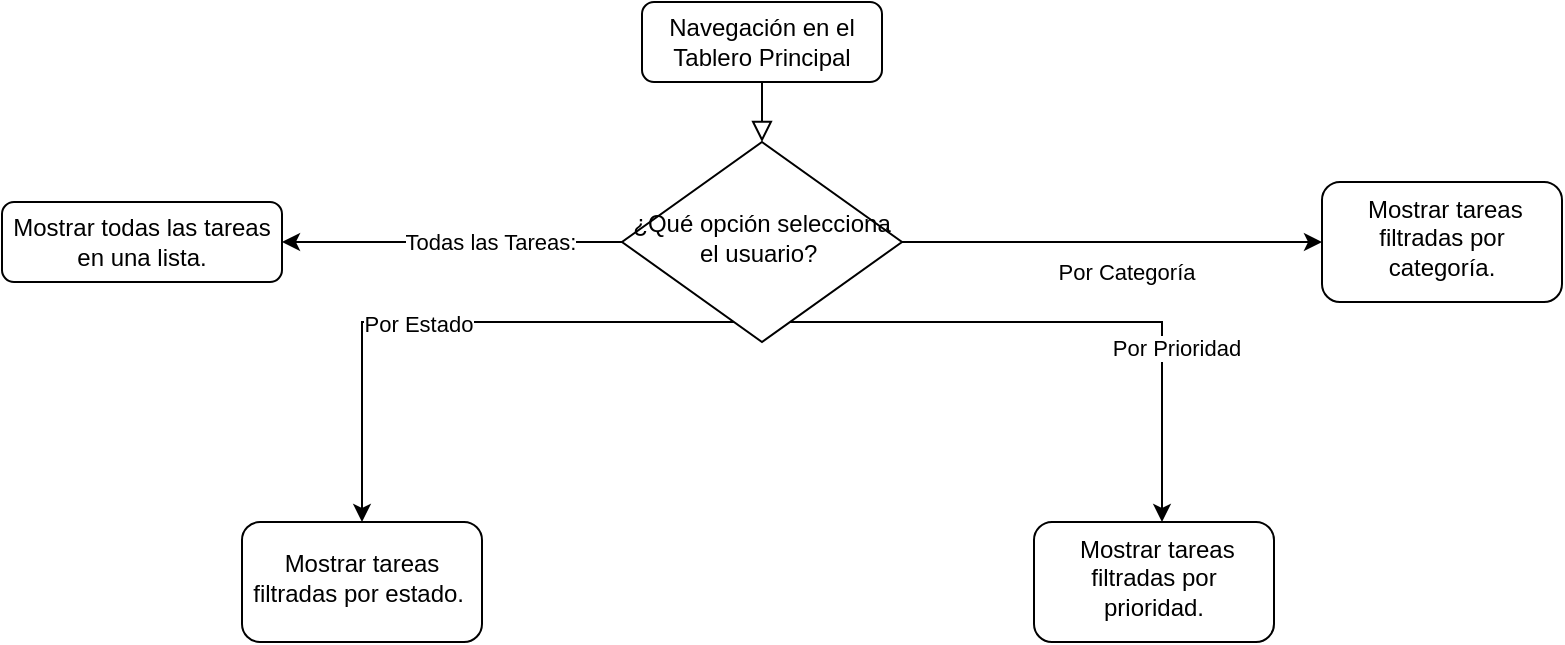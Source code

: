 <mxfile version="24.7.8" pages="5">
  <diagram id="C5RBs43oDa-KdzZeNtuy" name="Page-1">
    <mxGraphModel dx="1440" dy="927" grid="1" gridSize="10" guides="1" tooltips="1" connect="1" arrows="1" fold="1" page="1" pageScale="1" pageWidth="827" pageHeight="1169" math="0" shadow="0">
      <root>
        <mxCell id="WIyWlLk6GJQsqaUBKTNV-0" />
        <mxCell id="WIyWlLk6GJQsqaUBKTNV-1" parent="WIyWlLk6GJQsqaUBKTNV-0" />
        <mxCell id="WIyWlLk6GJQsqaUBKTNV-2" value="" style="rounded=0;html=1;jettySize=auto;orthogonalLoop=1;fontSize=11;endArrow=block;endFill=0;endSize=8;strokeWidth=1;shadow=0;labelBackgroundColor=none;edgeStyle=orthogonalEdgeStyle;" parent="WIyWlLk6GJQsqaUBKTNV-1" source="WIyWlLk6GJQsqaUBKTNV-3" target="WIyWlLk6GJQsqaUBKTNV-6" edge="1">
          <mxGeometry relative="1" as="geometry" />
        </mxCell>
        <mxCell id="WIyWlLk6GJQsqaUBKTNV-3" value="Navegación en el Tablero Principal " style="rounded=1;whiteSpace=wrap;html=1;fontSize=12;glass=0;strokeWidth=1;shadow=0;" parent="WIyWlLk6GJQsqaUBKTNV-1" vertex="1">
          <mxGeometry x="344" y="10" width="120" height="40" as="geometry" />
        </mxCell>
        <mxCell id="JY0a9RqlpK3MTeWohItq-2" value="Por Categoría" style="edgeStyle=orthogonalEdgeStyle;rounded=0;orthogonalLoop=1;jettySize=auto;html=1;exitX=1;exitY=0.5;exitDx=0;exitDy=0;" edge="1" parent="WIyWlLk6GJQsqaUBKTNV-1" source="WIyWlLk6GJQsqaUBKTNV-6" target="JY0a9RqlpK3MTeWohItq-1">
          <mxGeometry x="0.064" y="-15" relative="1" as="geometry">
            <Array as="points" />
            <mxPoint as="offset" />
          </mxGeometry>
        </mxCell>
        <mxCell id="JY0a9RqlpK3MTeWohItq-5" value="" style="edgeStyle=orthogonalEdgeStyle;rounded=0;orthogonalLoop=1;jettySize=auto;html=1;" edge="1" parent="WIyWlLk6GJQsqaUBKTNV-1" source="WIyWlLk6GJQsqaUBKTNV-6" target="JY0a9RqlpK3MTeWohItq-4">
          <mxGeometry relative="1" as="geometry">
            <Array as="points">
              <mxPoint x="604" y="170" />
            </Array>
          </mxGeometry>
        </mxCell>
        <mxCell id="JY0a9RqlpK3MTeWohItq-8" value="Por Prioridad" style="edgeLabel;html=1;align=center;verticalAlign=middle;resizable=0;points=[];" vertex="1" connectable="0" parent="JY0a9RqlpK3MTeWohItq-5">
          <mxGeometry x="0.317" relative="1" as="geometry">
            <mxPoint x="7" y="10" as="offset" />
          </mxGeometry>
        </mxCell>
        <mxCell id="JY0a9RqlpK3MTeWohItq-10" value="" style="edgeStyle=orthogonalEdgeStyle;rounded=0;orthogonalLoop=1;jettySize=auto;html=1;" edge="1" parent="WIyWlLk6GJQsqaUBKTNV-1" source="WIyWlLk6GJQsqaUBKTNV-6" target="JY0a9RqlpK3MTeWohItq-9">
          <mxGeometry relative="1" as="geometry">
            <Array as="points">
              <mxPoint x="204" y="170" />
            </Array>
          </mxGeometry>
        </mxCell>
        <mxCell id="JY0a9RqlpK3MTeWohItq-11" value="Por Estado" style="edgeLabel;html=1;align=center;verticalAlign=middle;resizable=0;points=[];" vertex="1" connectable="0" parent="JY0a9RqlpK3MTeWohItq-10">
          <mxGeometry x="0.107" y="1" relative="1" as="geometry">
            <mxPoint as="offset" />
          </mxGeometry>
        </mxCell>
        <mxCell id="JY0a9RqlpK3MTeWohItq-12" style="edgeStyle=orthogonalEdgeStyle;rounded=0;orthogonalLoop=1;jettySize=auto;html=1;exitX=0;exitY=0.5;exitDx=0;exitDy=0;" edge="1" parent="WIyWlLk6GJQsqaUBKTNV-1" source="WIyWlLk6GJQsqaUBKTNV-6" target="WIyWlLk6GJQsqaUBKTNV-11">
          <mxGeometry relative="1" as="geometry" />
        </mxCell>
        <mxCell id="JY0a9RqlpK3MTeWohItq-13" value="Todas las Tareas:" style="edgeLabel;html=1;align=center;verticalAlign=middle;resizable=0;points=[];" vertex="1" connectable="0" parent="JY0a9RqlpK3MTeWohItq-12">
          <mxGeometry x="-0.222" relative="1" as="geometry">
            <mxPoint as="offset" />
          </mxGeometry>
        </mxCell>
        <mxCell id="WIyWlLk6GJQsqaUBKTNV-6" value="¿Qué opción selecciona el usuario?&amp;nbsp;" style="rhombus;whiteSpace=wrap;html=1;shadow=0;fontFamily=Helvetica;fontSize=12;align=center;strokeWidth=1;spacing=6;spacingTop=-4;" parent="WIyWlLk6GJQsqaUBKTNV-1" vertex="1">
          <mxGeometry x="334" y="80" width="140" height="100" as="geometry" />
        </mxCell>
        <mxCell id="WIyWlLk6GJQsqaUBKTNV-11" value="Mostrar todas las tareas en una lista." style="rounded=1;whiteSpace=wrap;html=1;fontSize=12;glass=0;strokeWidth=1;shadow=0;" parent="WIyWlLk6GJQsqaUBKTNV-1" vertex="1">
          <mxGeometry x="24" y="110" width="140" height="40" as="geometry" />
        </mxCell>
        <mxCell id="JY0a9RqlpK3MTeWohItq-1" value="&amp;nbsp;Mostrar tareas filtradas por categoría." style="rounded=1;whiteSpace=wrap;html=1;shadow=0;strokeWidth=1;spacing=6;spacingTop=-4;" vertex="1" parent="WIyWlLk6GJQsqaUBKTNV-1">
          <mxGeometry x="684" y="100" width="120" height="60" as="geometry" />
        </mxCell>
        <mxCell id="JY0a9RqlpK3MTeWohItq-4" value="&amp;nbsp;Mostrar tareas filtradas por prioridad." style="rounded=1;whiteSpace=wrap;html=1;shadow=0;strokeWidth=1;spacing=6;spacingTop=-4;" vertex="1" parent="WIyWlLk6GJQsqaUBKTNV-1">
          <mxGeometry x="540" y="270" width="120" height="60" as="geometry" />
        </mxCell>
        <mxCell id="JY0a9RqlpK3MTeWohItq-9" value="Mostrar tareas filtradas por estado.&amp;nbsp;" style="rounded=1;whiteSpace=wrap;html=1;shadow=0;strokeWidth=1;spacing=6;spacingTop=-4;" vertex="1" parent="WIyWlLk6GJQsqaUBKTNV-1">
          <mxGeometry x="144" y="270" width="120" height="60" as="geometry" />
        </mxCell>
      </root>
    </mxGraphModel>
  </diagram>
  <diagram id="N8RolHgiki_S_KIAQ519" name="Página-2">
    <mxGraphModel dx="864" dy="556" grid="1" gridSize="10" guides="1" tooltips="1" connect="1" arrows="1" fold="1" page="1" pageScale="1" pageWidth="827" pageHeight="1169" math="0" shadow="0">
      <root>
        <mxCell id="0" />
        <mxCell id="1" parent="0" />
        <mxCell id="rTs44Ln9CXvjNG292R7C-1" value="" style="edgeStyle=orthogonalEdgeStyle;rounded=0;orthogonalLoop=1;jettySize=auto;html=1;" edge="1" parent="1" source="rTs44Ln9CXvjNG292R7C-2">
          <mxGeometry relative="1" as="geometry">
            <mxPoint x="414" y="160" as="targetPoint" />
          </mxGeometry>
        </mxCell>
        <mxCell id="rTs44Ln9CXvjNG292R7C-2" value="Creación y Edición de Tareas" style="rounded=1;whiteSpace=wrap;html=1;" vertex="1" parent="1">
          <mxGeometry x="354" y="60" width="120" height="60" as="geometry" />
        </mxCell>
        <mxCell id="rTs44Ln9CXvjNG292R7C-3" value="" style="edgeStyle=orthogonalEdgeStyle;rounded=0;orthogonalLoop=1;jettySize=auto;html=1;exitX=0.5;exitY=1;exitDx=0;exitDy=0;" edge="1" parent="1" source="rTs44Ln9CXvjNG292R7C-13" target="rTs44Ln9CXvjNG292R7C-8">
          <mxGeometry relative="1" as="geometry">
            <mxPoint x="414" y="270" as="sourcePoint" />
          </mxGeometry>
        </mxCell>
        <mxCell id="rTs44Ln9CXvjNG292R7C-4" value="" style="edgeStyle=orthogonalEdgeStyle;rounded=0;orthogonalLoop=1;jettySize=auto;html=1;entryX=0;entryY=0.5;entryDx=0;entryDy=0;" edge="1" parent="1" source="rTs44Ln9CXvjNG292R7C-8" target="rTs44Ln9CXvjNG292R7C-12">
          <mxGeometry relative="1" as="geometry">
            <mxPoint x="584" y="370" as="targetPoint" />
          </mxGeometry>
        </mxCell>
        <mxCell id="rTs44Ln9CXvjNG292R7C-5" value="Nueva Tarea" style="edgeLabel;html=1;align=center;verticalAlign=middle;resizable=0;points=[];" vertex="1" connectable="0" parent="rTs44Ln9CXvjNG292R7C-4">
          <mxGeometry x="-0.056" relative="1" as="geometry">
            <mxPoint as="offset" />
          </mxGeometry>
        </mxCell>
        <mxCell id="rTs44Ln9CXvjNG292R7C-6" value="" style="edgeStyle=orthogonalEdgeStyle;rounded=0;orthogonalLoop=1;jettySize=auto;html=1;entryX=1;entryY=0.5;entryDx=0;entryDy=0;" edge="1" parent="1" source="rTs44Ln9CXvjNG292R7C-8" target="rTs44Ln9CXvjNG292R7C-11">
          <mxGeometry relative="1" as="geometry">
            <mxPoint x="244" y="370" as="targetPoint" />
          </mxGeometry>
        </mxCell>
        <mxCell id="rTs44Ln9CXvjNG292R7C-7" value="Tarea Existente" style="edgeLabel;html=1;align=center;verticalAlign=middle;resizable=0;points=[];" vertex="1" connectable="0" parent="rTs44Ln9CXvjNG292R7C-6">
          <mxGeometry x="-0.2" relative="1" as="geometry">
            <mxPoint x="-8" as="offset" />
          </mxGeometry>
        </mxCell>
        <mxCell id="rTs44Ln9CXvjNG292R7C-8" value="&amp;nbsp;¿Tarea existente o nueva?&amp;nbsp;" style="rhombus;whiteSpace=wrap;html=1;rounded=1;" vertex="1" parent="1">
          <mxGeometry x="374" y="330" width="80" height="80" as="geometry" />
        </mxCell>
        <mxCell id="rTs44Ln9CXvjNG292R7C-9" value="" style="edgeStyle=orthogonalEdgeStyle;rounded=0;orthogonalLoop=1;jettySize=auto;html=1;exitX=0.5;exitY=1;exitDx=0;exitDy=0;entryX=1;entryY=0.5;entryDx=0;entryDy=0;" edge="1" parent="1" source="rTs44Ln9CXvjNG292R7C-12" target="rTs44Ln9CXvjNG292R7C-15">
          <mxGeometry relative="1" as="geometry">
            <mxPoint x="654" y="400" as="sourcePoint" />
            <mxPoint x="474" y="540" as="targetPoint" />
            <Array as="points">
              <mxPoint x="644" y="540" />
            </Array>
          </mxGeometry>
        </mxCell>
        <mxCell id="rTs44Ln9CXvjNG292R7C-10" style="edgeStyle=orthogonalEdgeStyle;rounded=0;orthogonalLoop=1;jettySize=auto;html=1;exitX=0.5;exitY=1;exitDx=0;exitDy=0;entryX=0;entryY=0.5;entryDx=0;entryDy=0;" edge="1" parent="1" source="rTs44Ln9CXvjNG292R7C-11" target="rTs44Ln9CXvjNG292R7C-15">
          <mxGeometry relative="1" as="geometry" />
        </mxCell>
        <mxCell id="rTs44Ln9CXvjNG292R7C-11" value="&amp;nbsp;Mostrar formulario de Edición de Tarea con&lt;br&gt;detalles prellenados." style="rounded=1;whiteSpace=wrap;html=1;absoluteArcSize=1;arcSize=14;strokeWidth=2;" vertex="1" parent="1">
          <mxGeometry x="134" y="320" width="100" height="100" as="geometry" />
        </mxCell>
        <mxCell id="rTs44Ln9CXvjNG292R7C-12" value="Mostrar formulario de Creación de Tarea" style="rounded=1;whiteSpace=wrap;html=1;absoluteArcSize=1;arcSize=14;strokeWidth=2;" vertex="1" parent="1">
          <mxGeometry x="594" y="320" width="100" height="100" as="geometry" />
        </mxCell>
        <mxCell id="rTs44Ln9CXvjNG292R7C-13" value="&amp;nbsp;El usuario selecciona Agregar Nueva Tarea o Editar una&lt;br&gt;Tarea Existente." style="rounded=1;whiteSpace=wrap;html=1;absoluteArcSize=1;arcSize=14;strokeWidth=2;" vertex="1" parent="1">
          <mxGeometry x="364" y="165" width="100" height="100" as="geometry" />
        </mxCell>
        <mxCell id="rTs44Ln9CXvjNG292R7C-14" value="" style="edgeStyle=orthogonalEdgeStyle;rounded=0;orthogonalLoop=1;jettySize=auto;html=1;" edge="1" parent="1" source="rTs44Ln9CXvjNG292R7C-15" target="rTs44Ln9CXvjNG292R7C-18">
          <mxGeometry relative="1" as="geometry" />
        </mxCell>
        <mxCell id="rTs44Ln9CXvjNG292R7C-15" value=" El usuario introduce la información y guarda. " style="rounded=1;whiteSpace=wrap;html=1;absoluteArcSize=1;arcSize=14;strokeWidth=2;" vertex="1" parent="1">
          <mxGeometry x="364" y="490" width="100" height="100" as="geometry" />
        </mxCell>
        <mxCell id="rTs44Ln9CXvjNG292R7C-16" style="edgeStyle=orthogonalEdgeStyle;rounded=0;orthogonalLoop=1;jettySize=auto;html=1;exitX=1;exitY=0.5;exitDx=0;exitDy=0;entryX=0.5;entryY=0;entryDx=0;entryDy=0;" edge="1" parent="1" source="rTs44Ln9CXvjNG292R7C-18" target="rTs44Ln9CXvjNG292R7C-19">
          <mxGeometry relative="1" as="geometry" />
        </mxCell>
        <mxCell id="rTs44Ln9CXvjNG292R7C-17" value="Si" style="edgeLabel;html=1;align=center;verticalAlign=middle;resizable=0;points=[];" vertex="1" connectable="0" parent="rTs44Ln9CXvjNG292R7C-16">
          <mxGeometry x="-0.181" y="2" relative="1" as="geometry">
            <mxPoint as="offset" />
          </mxGeometry>
        </mxCell>
        <mxCell id="rTs44Ln9CXvjNG292R7C-18" value="&amp;nbsp;¿Datos completos y válidos?" style="rhombus;whiteSpace=wrap;html=1;rounded=1;arcSize=14;strokeWidth=2;" vertex="1" parent="1">
          <mxGeometry x="374" y="670" width="80" height="80" as="geometry" />
        </mxCell>
        <mxCell id="rTs44Ln9CXvjNG292R7C-19" value="&amp;nbsp;Guardar cambios y redirigir al Tablero Principal.&amp;nbsp;" style="shape=internalStorage;whiteSpace=wrap;html=1;dx=15;dy=15;rounded=1;arcSize=8;strokeWidth=2;" vertex="1" parent="1">
          <mxGeometry x="540" y="780" width="70" height="70" as="geometry" />
        </mxCell>
        <mxCell id="rTs44Ln9CXvjNG292R7C-20" value="Mostrar mensaje de error" style="strokeWidth=2;html=1;shape=mxgraph.flowchart.display;whiteSpace=wrap;" vertex="1" parent="1">
          <mxGeometry x="234" y="785" width="100" height="60" as="geometry" />
        </mxCell>
        <mxCell id="rTs44Ln9CXvjNG292R7C-21" style="edgeStyle=orthogonalEdgeStyle;rounded=0;orthogonalLoop=1;jettySize=auto;html=1;exitX=0;exitY=0.5;exitDx=0;exitDy=0;entryX=0.5;entryY=0;entryDx=0;entryDy=0;entryPerimeter=0;" edge="1" parent="1" source="rTs44Ln9CXvjNG292R7C-18" target="rTs44Ln9CXvjNG292R7C-20">
          <mxGeometry relative="1" as="geometry" />
        </mxCell>
        <mxCell id="rTs44Ln9CXvjNG292R7C-22" value="No" style="edgeLabel;html=1;align=center;verticalAlign=middle;resizable=0;points=[];" vertex="1" connectable="0" parent="rTs44Ln9CXvjNG292R7C-21">
          <mxGeometry x="-0.173" y="1" relative="1" as="geometry">
            <mxPoint as="offset" />
          </mxGeometry>
        </mxCell>
      </root>
    </mxGraphModel>
  </diagram>
  <diagram id="BLAowCxFJldY1aIBJ8S0" name="Página-3">
    <mxGraphModel dx="864" dy="556" grid="1" gridSize="10" guides="1" tooltips="1" connect="1" arrows="1" fold="1" page="1" pageScale="1" pageWidth="827" pageHeight="1169" math="0" shadow="0">
      <root>
        <mxCell id="0" />
        <mxCell id="1" parent="0" />
        <mxCell id="3AltisOn9w7fQXngbuW1-3" style="edgeStyle=orthogonalEdgeStyle;rounded=0;orthogonalLoop=1;jettySize=auto;html=1;exitX=0.5;exitY=1;exitDx=0;exitDy=0;entryX=0.5;entryY=0;entryDx=0;entryDy=0;" edge="1" parent="1" source="3AltisOn9w7fQXngbuW1-1" target="3AltisOn9w7fQXngbuW1-2">
          <mxGeometry relative="1" as="geometry" />
        </mxCell>
        <mxCell id="3AltisOn9w7fQXngbuW1-1" value="Visualización de Tareas en Diferentes Modos" style="whiteSpace=wrap;html=1;" vertex="1" parent="1">
          <mxGeometry x="310" y="140" width="120" height="60" as="geometry" />
        </mxCell>
        <mxCell id="3AltisOn9w7fQXngbuW1-5" value="" style="edgeStyle=orthogonalEdgeStyle;rounded=0;orthogonalLoop=1;jettySize=auto;html=1;" edge="1" parent="1" source="3AltisOn9w7fQXngbuW1-2" target="3AltisOn9w7fQXngbuW1-4">
          <mxGeometry relative="1" as="geometry" />
        </mxCell>
        <mxCell id="3AltisOn9w7fQXngbuW1-2" value="&amp;nbsp;El usuario selecciona una vista(por los filtros categoría, &lt;br/&gt;estado, prioridad)&amp;nbsp;" style="rounded=1;whiteSpace=wrap;html=1;absoluteArcSize=1;arcSize=14;strokeWidth=2;" vertex="1" parent="1">
          <mxGeometry x="320" y="270" width="100" height="100" as="geometry" />
        </mxCell>
        <mxCell id="3AltisOn9w7fQXngbuW1-7" value="" style="edgeStyle=orthogonalEdgeStyle;rounded=0;orthogonalLoop=1;jettySize=auto;html=1;" edge="1" parent="1" source="3AltisOn9w7fQXngbuW1-4" target="3AltisOn9w7fQXngbuW1-6">
          <mxGeometry relative="1" as="geometry" />
        </mxCell>
        <mxCell id="3AltisOn9w7fQXngbuW1-9" value="" style="edgeStyle=orthogonalEdgeStyle;rounded=0;orthogonalLoop=1;jettySize=auto;html=1;" edge="1" parent="1" source="3AltisOn9w7fQXngbuW1-4" target="3AltisOn9w7fQXngbuW1-8">
          <mxGeometry relative="1" as="geometry" />
        </mxCell>
        <mxCell id="3AltisOn9w7fQXngbuW1-11" value="" style="edgeStyle=orthogonalEdgeStyle;rounded=0;orthogonalLoop=1;jettySize=auto;html=1;" edge="1" parent="1" source="3AltisOn9w7fQXngbuW1-4" target="3AltisOn9w7fQXngbuW1-10">
          <mxGeometry relative="1" as="geometry" />
        </mxCell>
        <mxCell id="3AltisOn9w7fQXngbuW1-4" value="¿Qué vista selecciona el usuario?&amp;nbsp;&amp;nbsp;" style="rhombus;whiteSpace=wrap;html=1;rounded=1;arcSize=14;strokeWidth=2;" vertex="1" parent="1">
          <mxGeometry x="315" y="440" width="110" height="110" as="geometry" />
        </mxCell>
        <mxCell id="3AltisOn9w7fQXngbuW1-6" value="estado" style="whiteSpace=wrap;html=1;rounded=1;arcSize=14;strokeWidth=2;" vertex="1" parent="1">
          <mxGeometry x="580" y="465" width="120" height="60" as="geometry" />
        </mxCell>
        <mxCell id="3AltisOn9w7fQXngbuW1-8" value="&amp;nbsp;categoría" style="whiteSpace=wrap;html=1;rounded=1;arcSize=14;strokeWidth=2;" vertex="1" parent="1">
          <mxGeometry x="80" y="465" width="120" height="60" as="geometry" />
        </mxCell>
        <mxCell id="3AltisOn9w7fQXngbuW1-10" value="prioridad" style="whiteSpace=wrap;html=1;rounded=1;arcSize=14;strokeWidth=2;" vertex="1" parent="1">
          <mxGeometry x="310" y="655" width="120" height="60" as="geometry" />
        </mxCell>
      </root>
    </mxGraphModel>
  </diagram>
  <diagram id="ci-WJ1gxfPq1mFJISN3b" name="Página-4">
    <mxGraphModel dx="864" dy="556" grid="1" gridSize="10" guides="1" tooltips="1" connect="1" arrows="1" fold="1" page="1" pageScale="1" pageWidth="827" pageHeight="1169" math="0" shadow="0">
      <root>
        <mxCell id="0" />
        <mxCell id="1" parent="0" />
        <mxCell id="83z4oc8KCdQ6B7H55ypo-5" style="edgeStyle=orthogonalEdgeStyle;rounded=0;orthogonalLoop=1;jettySize=auto;html=1;exitX=0.5;exitY=1;exitDx=0;exitDy=0;" edge="1" parent="1" source="83z4oc8KCdQ6B7H55ypo-1" target="83z4oc8KCdQ6B7H55ypo-4">
          <mxGeometry relative="1" as="geometry" />
        </mxCell>
        <mxCell id="83z4oc8KCdQ6B7H55ypo-1" value="Gestión de Categorías" style="whiteSpace=wrap;html=1;" vertex="1" parent="1">
          <mxGeometry x="354" y="80" width="120" height="60" as="geometry" />
        </mxCell>
        <mxCell id="83z4oc8KCdQ6B7H55ypo-7" value="" style="edgeStyle=orthogonalEdgeStyle;rounded=0;orthogonalLoop=1;jettySize=auto;html=1;" edge="1" parent="1" source="83z4oc8KCdQ6B7H55ypo-4" target="83z4oc8KCdQ6B7H55ypo-6">
          <mxGeometry relative="1" as="geometry" />
        </mxCell>
        <mxCell id="83z4oc8KCdQ6B7H55ypo-4" value="&amp;nbsp;El usuario selecciona Gestión de Categorías.&amp;nbsp;" style="rounded=1;whiteSpace=wrap;html=1;absoluteArcSize=1;arcSize=14;strokeWidth=2;" vertex="1" parent="1">
          <mxGeometry x="364" y="230" width="100" height="100" as="geometry" />
        </mxCell>
        <mxCell id="83z4oc8KCdQ6B7H55ypo-6" value="&amp;nbsp;¿Qué desea hacer el usuario?" style="rhombus;whiteSpace=wrap;html=1;rounded=1;arcSize=14;strokeWidth=2;" vertex="1" parent="1">
          <mxGeometry x="356" y="420" width="116" height="110" as="geometry" />
        </mxCell>
        <mxCell id="83z4oc8KCdQ6B7H55ypo-21" style="edgeStyle=orthogonalEdgeStyle;rounded=0;orthogonalLoop=1;jettySize=auto;html=1;exitX=0.5;exitY=1;exitDx=0;exitDy=0;exitPerimeter=0;" edge="1" parent="1" source="83z4oc8KCdQ6B7H55ypo-8" target="83z4oc8KCdQ6B7H55ypo-20">
          <mxGeometry relative="1" as="geometry">
            <Array as="points">
              <mxPoint x="660" y="920" />
            </Array>
          </mxGeometry>
        </mxCell>
        <mxCell id="83z4oc8KCdQ6B7H55ypo-8" value="&amp;nbsp;Mostrar formulario de Creación de &lt;br/&gt;Categoría." style="strokeWidth=2;html=1;shape=mxgraph.flowchart.display;whiteSpace=wrap;" vertex="1" parent="1">
          <mxGeometry x="610" y="445" width="100" height="60" as="geometry" />
        </mxCell>
        <mxCell id="83z4oc8KCdQ6B7H55ypo-23" style="edgeStyle=orthogonalEdgeStyle;rounded=0;orthogonalLoop=1;jettySize=auto;html=1;exitX=0.5;exitY=0;exitDx=0;exitDy=0;exitPerimeter=0;entryX=0;entryY=0.5;entryDx=0;entryDy=0;" edge="1" parent="1" source="83z4oc8KCdQ6B7H55ypo-9" target="83z4oc8KCdQ6B7H55ypo-20">
          <mxGeometry relative="1" as="geometry" />
        </mxCell>
        <mxCell id="83z4oc8KCdQ6B7H55ypo-9" value="&amp;nbsp;Mostrar formulario de Edición de &lt;br/&gt;Categoría." style="strokeWidth=2;html=1;shape=mxgraph.flowchart.display;whiteSpace=wrap;direction=west;" vertex="1" parent="1">
          <mxGeometry x="120" y="445" width="100" height="60" as="geometry" />
        </mxCell>
        <mxCell id="83z4oc8KCdQ6B7H55ypo-22" style="edgeStyle=orthogonalEdgeStyle;rounded=0;orthogonalLoop=1;jettySize=auto;html=1;exitX=1;exitY=0.5;exitDx=0;exitDy=0;exitPerimeter=0;entryX=0.5;entryY=0;entryDx=0;entryDy=0;" edge="1" parent="1" source="83z4oc8KCdQ6B7H55ypo-10" target="83z4oc8KCdQ6B7H55ypo-20">
          <mxGeometry relative="1" as="geometry" />
        </mxCell>
        <mxCell id="83z4oc8KCdQ6B7H55ypo-10" value="Mostrar confirmación de eliminación.&amp;nbsp;" style="strokeWidth=2;html=1;shape=mxgraph.flowchart.display;whiteSpace=wrap;direction=south;" vertex="1" parent="1">
          <mxGeometry x="384" y="610" width="60" height="100" as="geometry" />
        </mxCell>
        <mxCell id="83z4oc8KCdQ6B7H55ypo-12" style="edgeStyle=orthogonalEdgeStyle;rounded=0;orthogonalLoop=1;jettySize=auto;html=1;exitX=1;exitY=0.5;exitDx=0;exitDy=0;entryX=0;entryY=0.5;entryDx=0;entryDy=0;entryPerimeter=0;" edge="1" parent="1" source="83z4oc8KCdQ6B7H55ypo-6" target="83z4oc8KCdQ6B7H55ypo-8">
          <mxGeometry relative="1" as="geometry" />
        </mxCell>
        <mxCell id="83z4oc8KCdQ6B7H55ypo-15" value="Crear Categoría" style="edgeLabel;html=1;align=center;verticalAlign=middle;resizable=0;points=[];" vertex="1" connectable="0" parent="83z4oc8KCdQ6B7H55ypo-12">
          <mxGeometry x="0.103" relative="1" as="geometry">
            <mxPoint x="-8" as="offset" />
          </mxGeometry>
        </mxCell>
        <mxCell id="83z4oc8KCdQ6B7H55ypo-13" style="edgeStyle=orthogonalEdgeStyle;rounded=0;orthogonalLoop=1;jettySize=auto;html=1;exitX=0;exitY=0.5;exitDx=0;exitDy=0;entryX=0;entryY=0.5;entryDx=0;entryDy=0;entryPerimeter=0;" edge="1" parent="1" source="83z4oc8KCdQ6B7H55ypo-6" target="83z4oc8KCdQ6B7H55ypo-9">
          <mxGeometry relative="1" as="geometry" />
        </mxCell>
        <mxCell id="83z4oc8KCdQ6B7H55ypo-16" value="Editar Categoría" style="edgeLabel;html=1;align=center;verticalAlign=middle;resizable=0;points=[];" vertex="1" connectable="0" parent="83z4oc8KCdQ6B7H55ypo-13">
          <mxGeometry x="-0.073" y="1" relative="1" as="geometry">
            <mxPoint as="offset" />
          </mxGeometry>
        </mxCell>
        <mxCell id="83z4oc8KCdQ6B7H55ypo-14" style="edgeStyle=orthogonalEdgeStyle;rounded=0;orthogonalLoop=1;jettySize=auto;html=1;exitX=0.5;exitY=1;exitDx=0;exitDy=0;entryX=0;entryY=0.5;entryDx=0;entryDy=0;entryPerimeter=0;" edge="1" parent="1" source="83z4oc8KCdQ6B7H55ypo-6" target="83z4oc8KCdQ6B7H55ypo-10">
          <mxGeometry relative="1" as="geometry" />
        </mxCell>
        <mxCell id="83z4oc8KCdQ6B7H55ypo-19" value="Eliminar Categoría" style="edgeLabel;html=1;align=center;verticalAlign=middle;resizable=0;points=[];" vertex="1" connectable="0" parent="83z4oc8KCdQ6B7H55ypo-14">
          <mxGeometry x="-0.3" y="-2" relative="1" as="geometry">
            <mxPoint x="2" y="12" as="offset" />
          </mxGeometry>
        </mxCell>
        <mxCell id="83z4oc8KCdQ6B7H55ypo-20" value="&amp;nbsp;Realizar la acción seleccionada y actualizar la lista de &lt;br/&gt;categorías" style="rounded=1;whiteSpace=wrap;html=1;absoluteArcSize=1;arcSize=14;strokeWidth=2;" vertex="1" parent="1">
          <mxGeometry x="364" y="870" width="100" height="100" as="geometry" />
        </mxCell>
      </root>
    </mxGraphModel>
  </diagram>
  <diagram id="XygQ0-NIEY0kA2zKJGaJ" name="Página-5">
    <mxGraphModel dx="1016" dy="654" grid="1" gridSize="10" guides="1" tooltips="1" connect="1" arrows="1" fold="1" page="1" pageScale="1" pageWidth="827" pageHeight="1169" math="0" shadow="0">
      <root>
        <mxCell id="0" />
        <mxCell id="1" parent="0" />
        <mxCell id="6d4C40aUTaDJt-tcl4zf-3" style="edgeStyle=orthogonalEdgeStyle;rounded=0;orthogonalLoop=1;jettySize=auto;html=1;exitX=0.5;exitY=1;exitDx=0;exitDy=0;entryX=0.5;entryY=0;entryDx=0;entryDy=0;" edge="1" parent="1" source="6d4C40aUTaDJt-tcl4zf-1" target="6d4C40aUTaDJt-tcl4zf-2">
          <mxGeometry relative="1" as="geometry" />
        </mxCell>
        <mxCell id="6d4C40aUTaDJt-tcl4zf-1" value="Configuración de Notificaciones&amp;nbsp;" style="whiteSpace=wrap;html=1;" vertex="1" parent="1">
          <mxGeometry x="354" y="70" width="120" height="60" as="geometry" />
        </mxCell>
        <mxCell id="6d4C40aUTaDJt-tcl4zf-5" style="edgeStyle=orthogonalEdgeStyle;rounded=0;orthogonalLoop=1;jettySize=auto;html=1;exitX=0.5;exitY=1;exitDx=0;exitDy=0;" edge="1" parent="1" source="6d4C40aUTaDJt-tcl4zf-2" target="6d4C40aUTaDJt-tcl4zf-4">
          <mxGeometry relative="1" as="geometry" />
        </mxCell>
        <mxCell id="6d4C40aUTaDJt-tcl4zf-2" value="&amp;nbsp;El usuario selecciona Configuración de Notificaciones" style="rounded=1;whiteSpace=wrap;html=1;absoluteArcSize=1;arcSize=14;strokeWidth=2;" vertex="1" parent="1">
          <mxGeometry x="364" y="190" width="100" height="100" as="geometry" />
        </mxCell>
        <mxCell id="6d4C40aUTaDJt-tcl4zf-7" style="edgeStyle=orthogonalEdgeStyle;rounded=0;orthogonalLoop=1;jettySize=auto;html=1;exitX=0.5;exitY=1;exitDx=0;exitDy=0;" edge="1" parent="1" source="6d4C40aUTaDJt-tcl4zf-4" target="6d4C40aUTaDJt-tcl4zf-6">
          <mxGeometry relative="1" as="geometry" />
        </mxCell>
        <mxCell id="6d4C40aUTaDJt-tcl4zf-4" value="El usuario configura los recordatorios y notificaciones &lt;br&gt;inteligentes.&amp;nbsp;" style="rounded=1;whiteSpace=wrap;html=1;absoluteArcSize=1;arcSize=14;strokeWidth=2;" vertex="1" parent="1">
          <mxGeometry x="364" y="350" width="100" height="100" as="geometry" />
        </mxCell>
        <mxCell id="6d4C40aUTaDJt-tcl4zf-6" value="Guardar configuraciones y redirigir al Tablero Principal.&amp;nbsp;" style="rounded=1;whiteSpace=wrap;html=1;absoluteArcSize=1;arcSize=14;strokeWidth=2;" vertex="1" parent="1">
          <mxGeometry x="364" y="510" width="100" height="100" as="geometry" />
        </mxCell>
      </root>
    </mxGraphModel>
  </diagram>
</mxfile>
